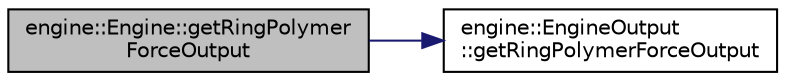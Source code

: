 digraph "engine::Engine::getRingPolymerForceOutput"
{
 // LATEX_PDF_SIZE
  edge [fontname="Helvetica",fontsize="10",labelfontname="Helvetica",labelfontsize="10"];
  node [fontname="Helvetica",fontsize="10",shape=record];
  rankdir="LR";
  Node1 [label="engine::Engine::getRingPolymer\lForceOutput",height=0.2,width=0.4,color="black", fillcolor="grey75", style="filled", fontcolor="black",tooltip=" "];
  Node1 -> Node2 [color="midnightblue",fontsize="10",style="solid",fontname="Helvetica"];
  Node2 [label="engine::EngineOutput\l::getRingPolymerForceOutput",height=0.2,width=0.4,color="black", fillcolor="white", style="filled",URL="$classengine_1_1EngineOutput.html#a8d6361be8798c07b6f901b965a08ed7b",tooltip=" "];
}
